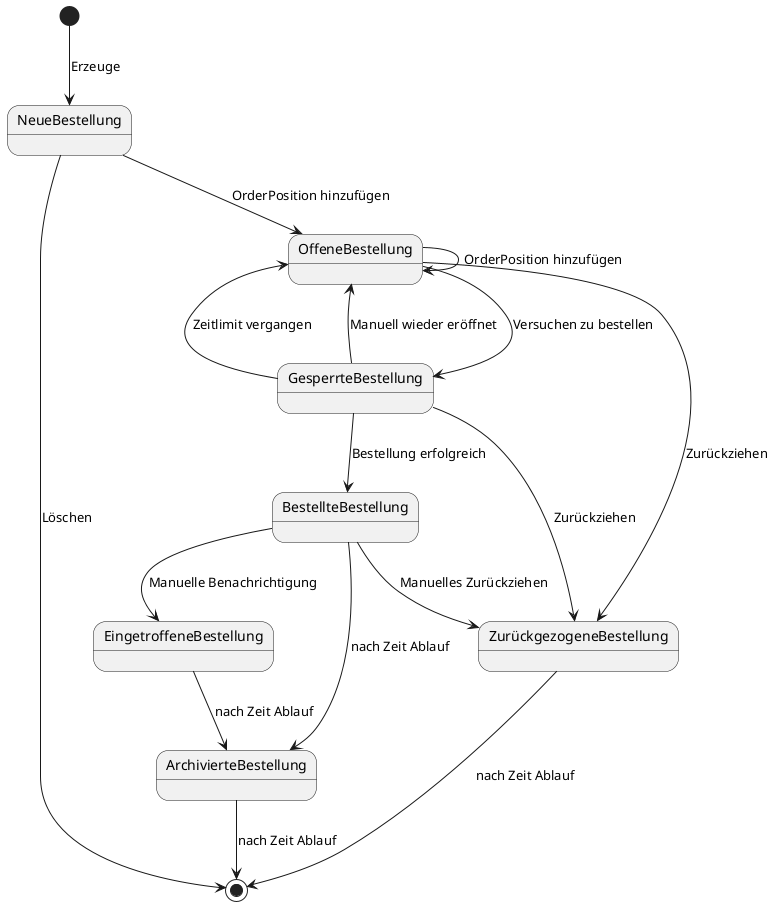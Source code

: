 @startuml
[*] --> NeueBestellung : Erzeuge

NeueBestellung -->[*]: Löschen

NeueBestellung --> OffeneBestellung : OrderPosition hinzufügen
OffeneBestellung --> OffeneBestellung : OrderPosition hinzufügen

OffeneBestellung --> GesperrteBestellung : Versuchen zu bestellen
GesperrteBestellung --> OffeneBestellung : Zeitlimit vergangen
GesperrteBestellung --> OffeneBestellung : Manuell wieder eröffnet
GesperrteBestellung --> BestellteBestellung: Bestellung erfolgreich

OffeneBestellung --> ZurückgezogeneBestellung : Zurückziehen
GesperrteBestellung --> ZurückgezogeneBestellung : Zurückziehen
ZurückgezogeneBestellung --> [*] : nach Zeit Ablauf

BestellteBestellung --> EingetroffeneBestellung : Manuelle Benachrichtigung

BestellteBestellung --> ZurückgezogeneBestellung : Manuelles Zurückziehen

BestellteBestellung --> ArchivierteBestellung: nach Zeit Ablauf
EingetroffeneBestellung --> ArchivierteBestellung: nach Zeit Ablauf

ArchivierteBestellung --> [*] : nach Zeit Ablauf

@enduml